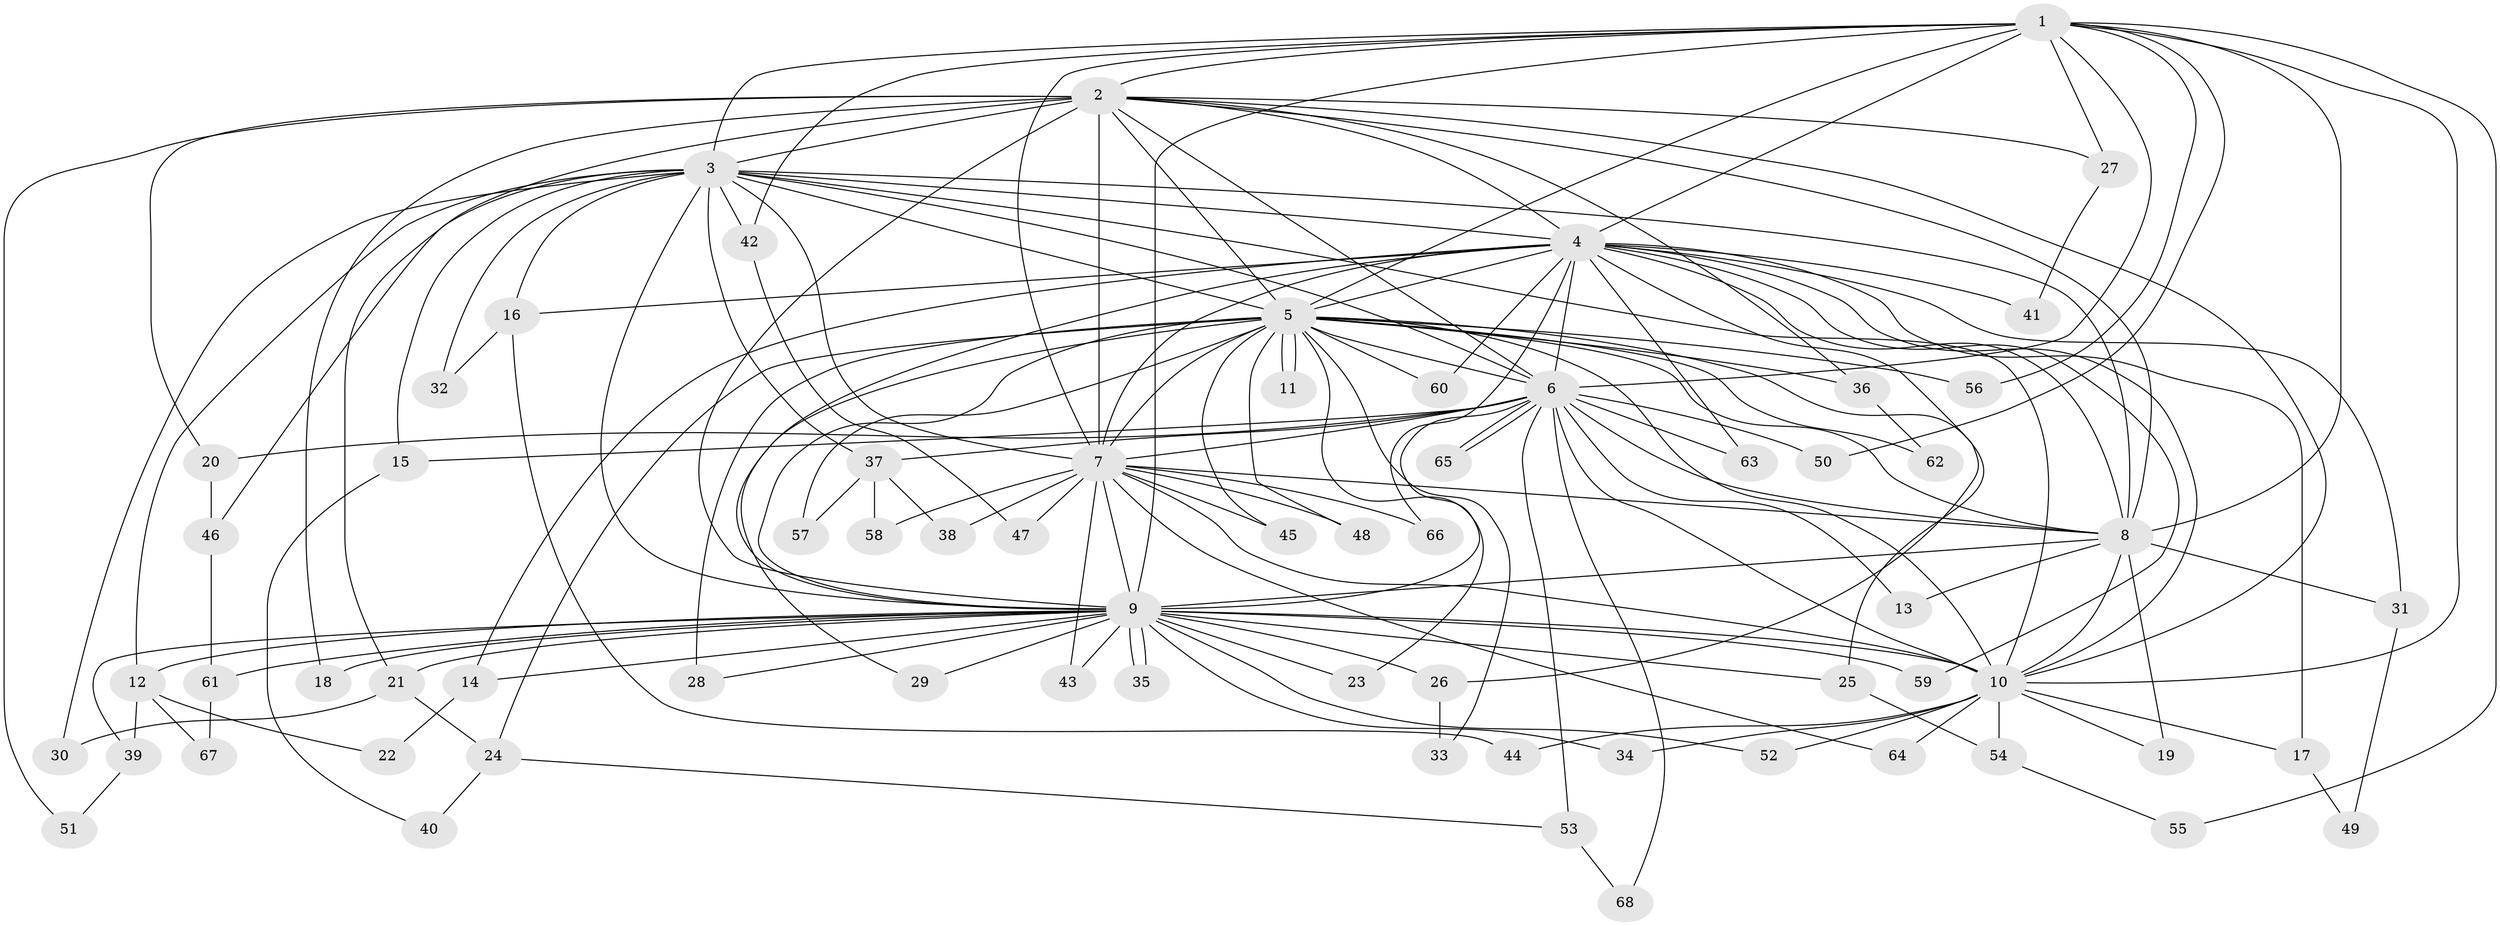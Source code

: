 // coarse degree distribution, {13: 0.07142857142857142, 16: 0.03571428571428571, 15: 0.03571428571428571, 9: 0.07142857142857142, 8: 0.03571428571428571, 7: 0.03571428571428571, 5: 0.10714285714285714, 2: 0.14285714285714285, 6: 0.03571428571428571, 3: 0.2857142857142857, 1: 0.10714285714285714, 4: 0.03571428571428571}
// Generated by graph-tools (version 1.1) at 2025/49/03/04/25 22:49:34]
// undirected, 68 vertices, 161 edges
graph export_dot {
  node [color=gray90,style=filled];
  1;
  2;
  3;
  4;
  5;
  6;
  7;
  8;
  9;
  10;
  11;
  12;
  13;
  14;
  15;
  16;
  17;
  18;
  19;
  20;
  21;
  22;
  23;
  24;
  25;
  26;
  27;
  28;
  29;
  30;
  31;
  32;
  33;
  34;
  35;
  36;
  37;
  38;
  39;
  40;
  41;
  42;
  43;
  44;
  45;
  46;
  47;
  48;
  49;
  50;
  51;
  52;
  53;
  54;
  55;
  56;
  57;
  58;
  59;
  60;
  61;
  62;
  63;
  64;
  65;
  66;
  67;
  68;
  1 -- 2;
  1 -- 3;
  1 -- 4;
  1 -- 5;
  1 -- 6;
  1 -- 7;
  1 -- 8;
  1 -- 9;
  1 -- 10;
  1 -- 27;
  1 -- 42;
  1 -- 50;
  1 -- 55;
  1 -- 56;
  2 -- 3;
  2 -- 4;
  2 -- 5;
  2 -- 6;
  2 -- 7;
  2 -- 8;
  2 -- 9;
  2 -- 10;
  2 -- 18;
  2 -- 20;
  2 -- 21;
  2 -- 27;
  2 -- 36;
  2 -- 51;
  3 -- 4;
  3 -- 5;
  3 -- 6;
  3 -- 7;
  3 -- 8;
  3 -- 9;
  3 -- 10;
  3 -- 12;
  3 -- 15;
  3 -- 16;
  3 -- 30;
  3 -- 32;
  3 -- 37;
  3 -- 42;
  3 -- 46;
  4 -- 5;
  4 -- 6;
  4 -- 7;
  4 -- 8;
  4 -- 9;
  4 -- 10;
  4 -- 14;
  4 -- 16;
  4 -- 17;
  4 -- 26;
  4 -- 31;
  4 -- 41;
  4 -- 59;
  4 -- 60;
  4 -- 63;
  4 -- 66;
  5 -- 6;
  5 -- 7;
  5 -- 8;
  5 -- 9;
  5 -- 10;
  5 -- 11;
  5 -- 11;
  5 -- 23;
  5 -- 24;
  5 -- 25;
  5 -- 28;
  5 -- 29;
  5 -- 33;
  5 -- 36;
  5 -- 45;
  5 -- 48;
  5 -- 56;
  5 -- 57;
  5 -- 60;
  5 -- 62;
  6 -- 7;
  6 -- 8;
  6 -- 9;
  6 -- 10;
  6 -- 13;
  6 -- 15;
  6 -- 20;
  6 -- 37;
  6 -- 50;
  6 -- 53;
  6 -- 63;
  6 -- 65;
  6 -- 65;
  6 -- 68;
  7 -- 8;
  7 -- 9;
  7 -- 10;
  7 -- 38;
  7 -- 43;
  7 -- 45;
  7 -- 47;
  7 -- 48;
  7 -- 58;
  7 -- 64;
  7 -- 66;
  8 -- 9;
  8 -- 10;
  8 -- 13;
  8 -- 19;
  8 -- 31;
  9 -- 10;
  9 -- 12;
  9 -- 14;
  9 -- 18;
  9 -- 21;
  9 -- 23;
  9 -- 25;
  9 -- 26;
  9 -- 28;
  9 -- 29;
  9 -- 34;
  9 -- 35;
  9 -- 35;
  9 -- 39;
  9 -- 43;
  9 -- 52;
  9 -- 59;
  9 -- 61;
  10 -- 17;
  10 -- 19;
  10 -- 34;
  10 -- 44;
  10 -- 52;
  10 -- 54;
  10 -- 64;
  12 -- 22;
  12 -- 39;
  12 -- 67;
  14 -- 22;
  15 -- 40;
  16 -- 32;
  16 -- 44;
  17 -- 49;
  20 -- 46;
  21 -- 24;
  21 -- 30;
  24 -- 40;
  24 -- 53;
  25 -- 54;
  26 -- 33;
  27 -- 41;
  31 -- 49;
  36 -- 62;
  37 -- 38;
  37 -- 57;
  37 -- 58;
  39 -- 51;
  42 -- 47;
  46 -- 61;
  53 -- 68;
  54 -- 55;
  61 -- 67;
}
